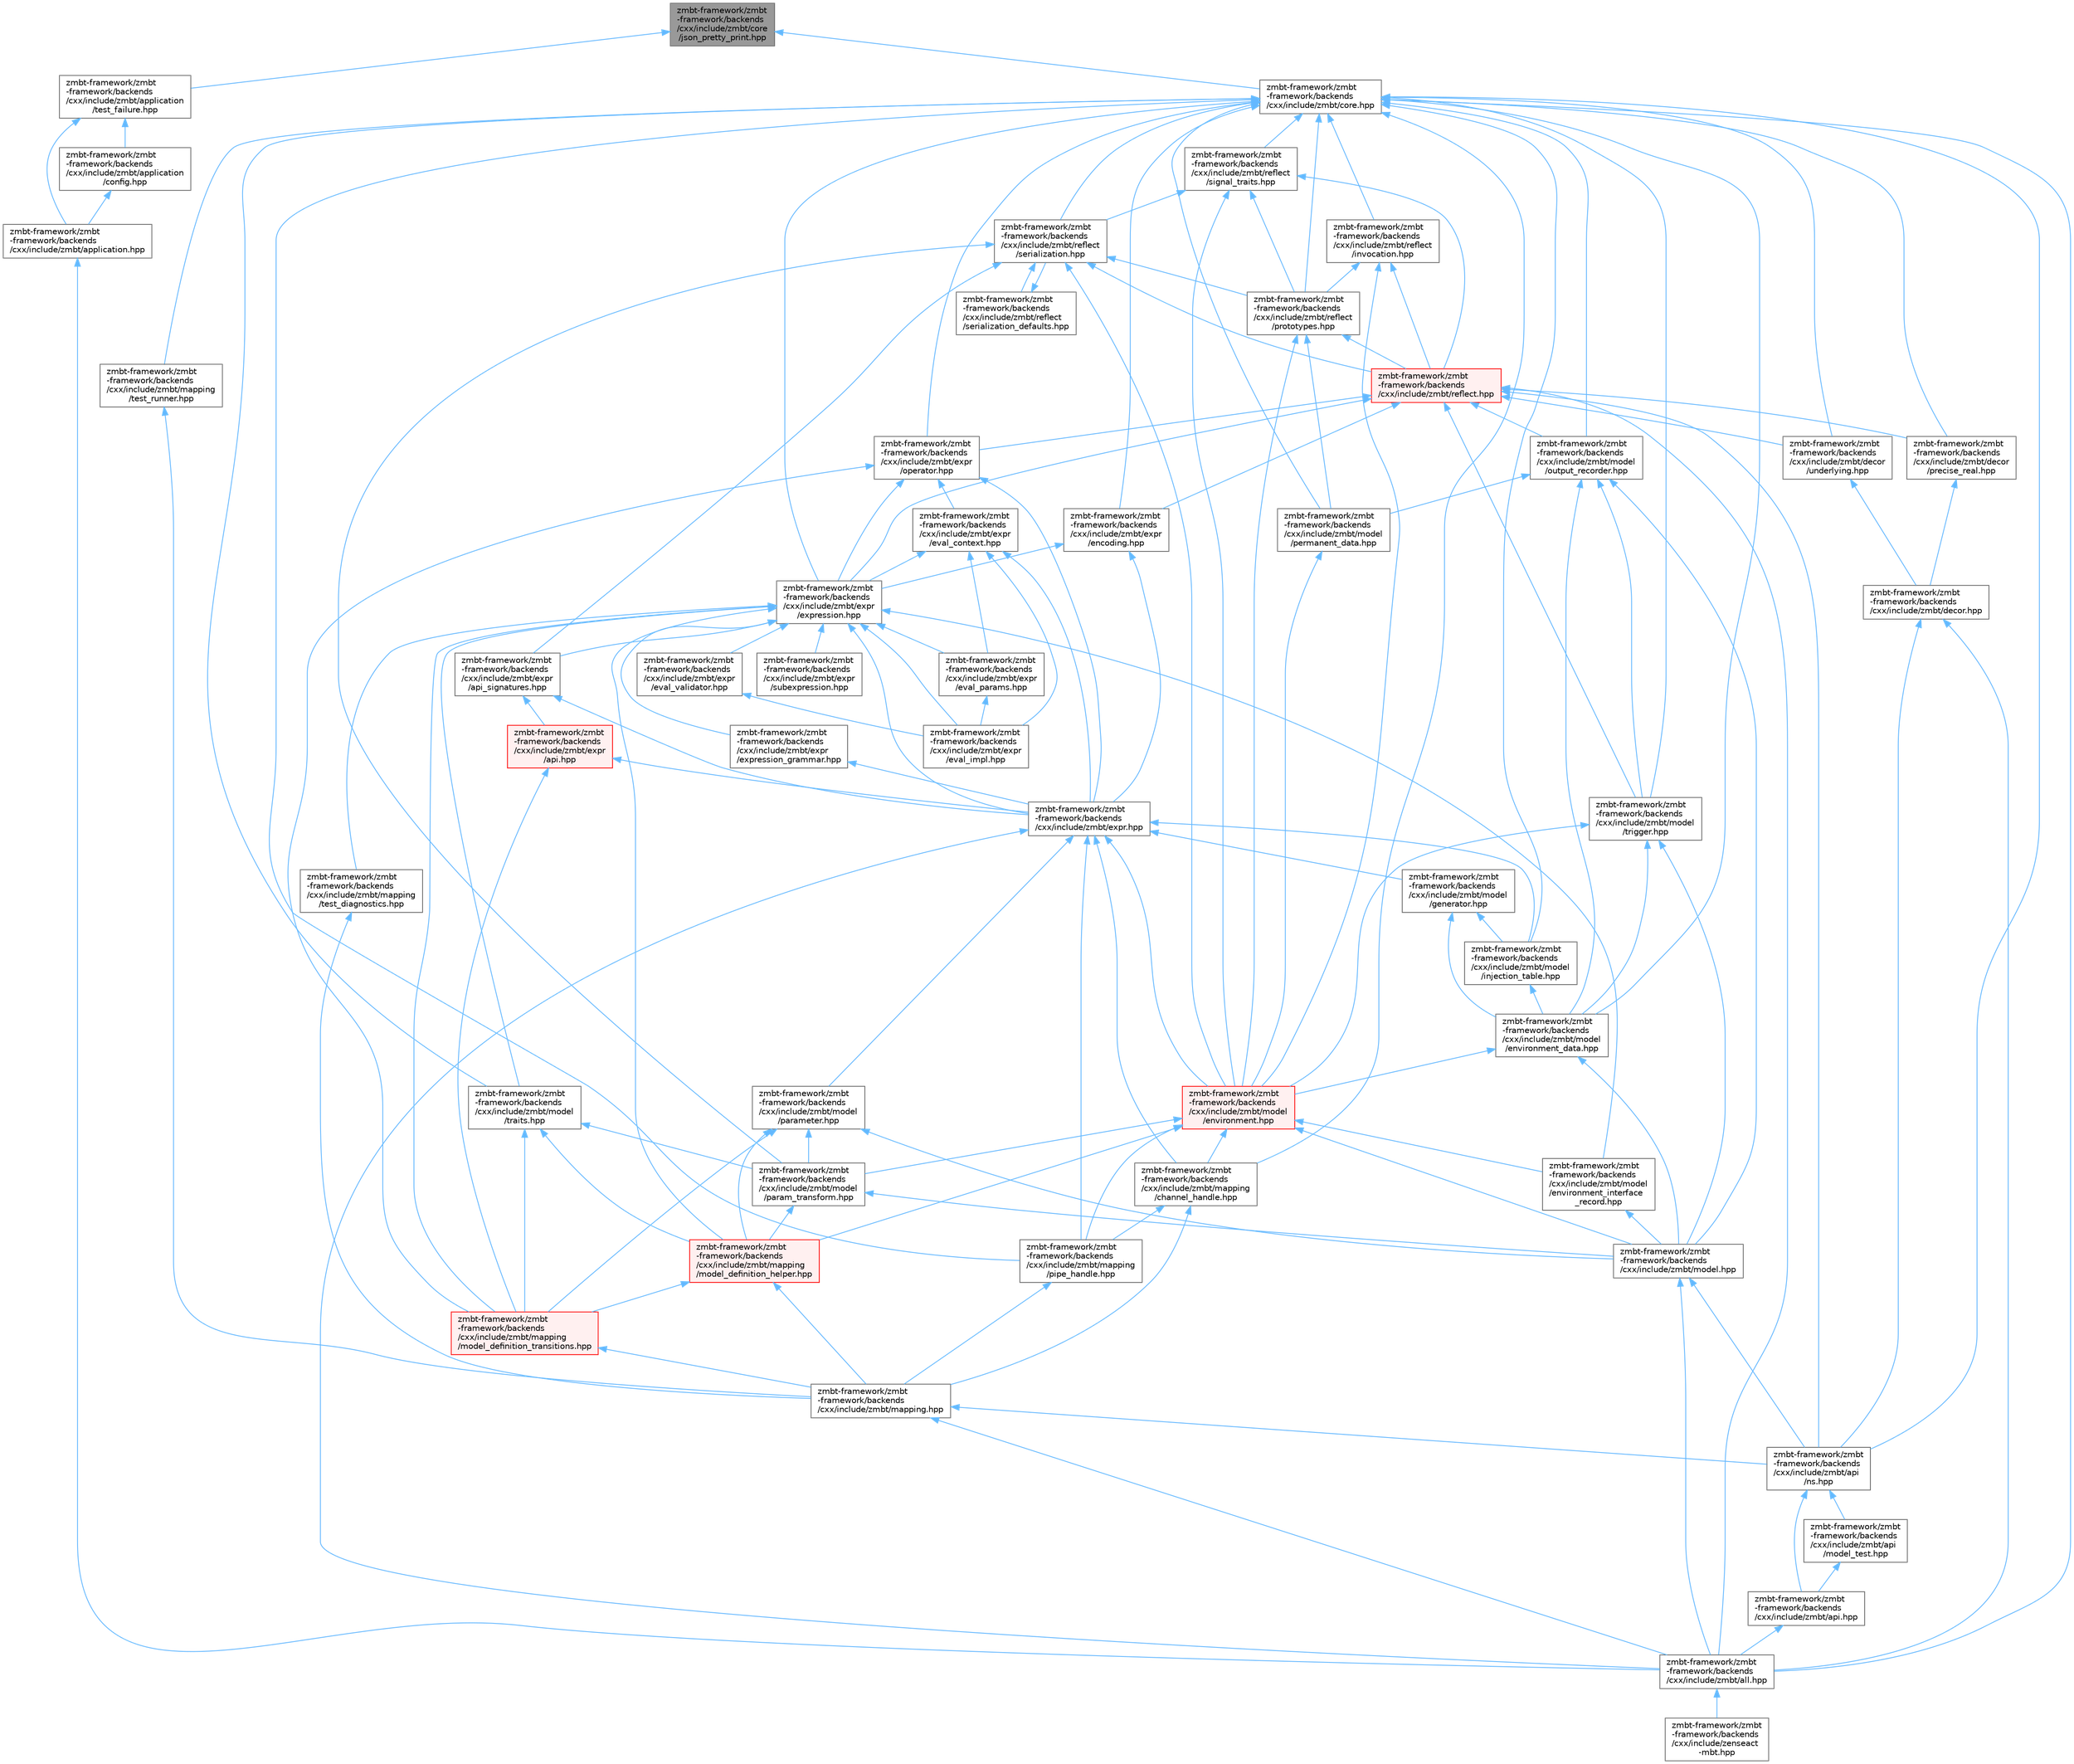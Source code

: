 digraph "zmbt-framework/zmbt-framework/backends/cxx/include/zmbt/core/json_pretty_print.hpp"
{
 // LATEX_PDF_SIZE
  bgcolor="transparent";
  edge [fontname=Helvetica,fontsize=10,labelfontname=Helvetica,labelfontsize=10];
  node [fontname=Helvetica,fontsize=10,shape=box,height=0.2,width=0.4];
  Node1 [id="Node000001",label="zmbt-framework/zmbt\l-framework/backends\l/cxx/include/zmbt/core\l/json_pretty_print.hpp",height=0.2,width=0.4,color="gray40", fillcolor="grey60", style="filled", fontcolor="black",tooltip=" "];
  Node1 -> Node2 [id="edge1_Node000001_Node000002",dir="back",color="steelblue1",style="solid",tooltip=" "];
  Node2 [id="Node000002",label="zmbt-framework/zmbt\l-framework/backends\l/cxx/include/zmbt/application\l/test_failure.hpp",height=0.2,width=0.4,color="grey40", fillcolor="white", style="filled",URL="$test__failure_8hpp.html",tooltip=" "];
  Node2 -> Node3 [id="edge2_Node000002_Node000003",dir="back",color="steelblue1",style="solid",tooltip=" "];
  Node3 [id="Node000003",label="zmbt-framework/zmbt\l-framework/backends\l/cxx/include/zmbt/application.hpp",height=0.2,width=0.4,color="grey40", fillcolor="white", style="filled",URL="$application_8hpp.html",tooltip=" "];
  Node3 -> Node4 [id="edge3_Node000003_Node000004",dir="back",color="steelblue1",style="solid",tooltip=" "];
  Node4 [id="Node000004",label="zmbt-framework/zmbt\l-framework/backends\l/cxx/include/zmbt/all.hpp",height=0.2,width=0.4,color="grey40", fillcolor="white", style="filled",URL="$all_8hpp.html",tooltip=" "];
  Node4 -> Node5 [id="edge4_Node000004_Node000005",dir="back",color="steelblue1",style="solid",tooltip=" "];
  Node5 [id="Node000005",label="zmbt-framework/zmbt\l-framework/backends\l/cxx/include/zenseact\l-mbt.hpp",height=0.2,width=0.4,color="grey40", fillcolor="white", style="filled",URL="$zenseact-mbt_8hpp.html",tooltip=" "];
  Node2 -> Node6 [id="edge5_Node000002_Node000006",dir="back",color="steelblue1",style="solid",tooltip=" "];
  Node6 [id="Node000006",label="zmbt-framework/zmbt\l-framework/backends\l/cxx/include/zmbt/application\l/config.hpp",height=0.2,width=0.4,color="grey40", fillcolor="white", style="filled",URL="$config_8hpp.html",tooltip=" "];
  Node6 -> Node3 [id="edge6_Node000006_Node000003",dir="back",color="steelblue1",style="solid",tooltip=" "];
  Node1 -> Node7 [id="edge7_Node000001_Node000007",dir="back",color="steelblue1",style="solid",tooltip=" "];
  Node7 [id="Node000007",label="zmbt-framework/zmbt\l-framework/backends\l/cxx/include/zmbt/core.hpp",height=0.2,width=0.4,color="grey40", fillcolor="white", style="filled",URL="$core_8hpp.html",tooltip=" "];
  Node7 -> Node4 [id="edge8_Node000007_Node000004",dir="back",color="steelblue1",style="solid",tooltip=" "];
  Node7 -> Node8 [id="edge9_Node000007_Node000008",dir="back",color="steelblue1",style="solid",tooltip=" "];
  Node8 [id="Node000008",label="zmbt-framework/zmbt\l-framework/backends\l/cxx/include/zmbt/api\l/ns.hpp",height=0.2,width=0.4,color="grey40", fillcolor="white", style="filled",URL="$ns_8hpp.html",tooltip=" "];
  Node8 -> Node9 [id="edge10_Node000008_Node000009",dir="back",color="steelblue1",style="solid",tooltip=" "];
  Node9 [id="Node000009",label="zmbt-framework/zmbt\l-framework/backends\l/cxx/include/zmbt/api.hpp",height=0.2,width=0.4,color="grey40", fillcolor="white", style="filled",URL="$api_8hpp.html",tooltip=" "];
  Node9 -> Node4 [id="edge11_Node000009_Node000004",dir="back",color="steelblue1",style="solid",tooltip=" "];
  Node8 -> Node10 [id="edge12_Node000008_Node000010",dir="back",color="steelblue1",style="solid",tooltip=" "];
  Node10 [id="Node000010",label="zmbt-framework/zmbt\l-framework/backends\l/cxx/include/zmbt/api\l/model_test.hpp",height=0.2,width=0.4,color="grey40", fillcolor="white", style="filled",URL="$model__test_8hpp.html",tooltip=" "];
  Node10 -> Node9 [id="edge13_Node000010_Node000009",dir="back",color="steelblue1",style="solid",tooltip=" "];
  Node7 -> Node11 [id="edge14_Node000007_Node000011",dir="back",color="steelblue1",style="solid",tooltip=" "];
  Node11 [id="Node000011",label="zmbt-framework/zmbt\l-framework/backends\l/cxx/include/zmbt/decor\l/precise_real.hpp",height=0.2,width=0.4,color="grey40", fillcolor="white", style="filled",URL="$precise__real_8hpp.html",tooltip=" "];
  Node11 -> Node12 [id="edge15_Node000011_Node000012",dir="back",color="steelblue1",style="solid",tooltip=" "];
  Node12 [id="Node000012",label="zmbt-framework/zmbt\l-framework/backends\l/cxx/include/zmbt/decor.hpp",height=0.2,width=0.4,color="grey40", fillcolor="white", style="filled",URL="$decor_8hpp.html",tooltip=" "];
  Node12 -> Node4 [id="edge16_Node000012_Node000004",dir="back",color="steelblue1",style="solid",tooltip=" "];
  Node12 -> Node8 [id="edge17_Node000012_Node000008",dir="back",color="steelblue1",style="solid",tooltip=" "];
  Node7 -> Node13 [id="edge18_Node000007_Node000013",dir="back",color="steelblue1",style="solid",tooltip=" "];
  Node13 [id="Node000013",label="zmbt-framework/zmbt\l-framework/backends\l/cxx/include/zmbt/decor\l/underlying.hpp",height=0.2,width=0.4,color="grey40", fillcolor="white", style="filled",URL="$underlying_8hpp.html",tooltip=" "];
  Node13 -> Node12 [id="edge19_Node000013_Node000012",dir="back",color="steelblue1",style="solid",tooltip=" "];
  Node7 -> Node14 [id="edge20_Node000007_Node000014",dir="back",color="steelblue1",style="solid",tooltip=" "];
  Node14 [id="Node000014",label="zmbt-framework/zmbt\l-framework/backends\l/cxx/include/zmbt/expr\l/encoding.hpp",height=0.2,width=0.4,color="grey40", fillcolor="white", style="filled",URL="$encoding_8hpp.html",tooltip=" "];
  Node14 -> Node15 [id="edge21_Node000014_Node000015",dir="back",color="steelblue1",style="solid",tooltip=" "];
  Node15 [id="Node000015",label="zmbt-framework/zmbt\l-framework/backends\l/cxx/include/zmbt/expr.hpp",height=0.2,width=0.4,color="grey40", fillcolor="white", style="filled",URL="$expr_8hpp.html",tooltip=" "];
  Node15 -> Node4 [id="edge22_Node000015_Node000004",dir="back",color="steelblue1",style="solid",tooltip=" "];
  Node15 -> Node16 [id="edge23_Node000015_Node000016",dir="back",color="steelblue1",style="solid",tooltip=" "];
  Node16 [id="Node000016",label="zmbt-framework/zmbt\l-framework/backends\l/cxx/include/zmbt/mapping\l/channel_handle.hpp",height=0.2,width=0.4,color="grey40", fillcolor="white", style="filled",URL="$channel__handle_8hpp.html",tooltip=" "];
  Node16 -> Node17 [id="edge24_Node000016_Node000017",dir="back",color="steelblue1",style="solid",tooltip=" "];
  Node17 [id="Node000017",label="zmbt-framework/zmbt\l-framework/backends\l/cxx/include/zmbt/mapping.hpp",height=0.2,width=0.4,color="grey40", fillcolor="white", style="filled",URL="$mapping_8hpp.html",tooltip=" "];
  Node17 -> Node4 [id="edge25_Node000017_Node000004",dir="back",color="steelblue1",style="solid",tooltip=" "];
  Node17 -> Node8 [id="edge26_Node000017_Node000008",dir="back",color="steelblue1",style="solid",tooltip=" "];
  Node16 -> Node18 [id="edge27_Node000016_Node000018",dir="back",color="steelblue1",style="solid",tooltip=" "];
  Node18 [id="Node000018",label="zmbt-framework/zmbt\l-framework/backends\l/cxx/include/zmbt/mapping\l/pipe_handle.hpp",height=0.2,width=0.4,color="grey40", fillcolor="white", style="filled",URL="$pipe__handle_8hpp.html",tooltip=" "];
  Node18 -> Node17 [id="edge28_Node000018_Node000017",dir="back",color="steelblue1",style="solid",tooltip=" "];
  Node15 -> Node18 [id="edge29_Node000015_Node000018",dir="back",color="steelblue1",style="solid",tooltip=" "];
  Node15 -> Node19 [id="edge30_Node000015_Node000019",dir="back",color="steelblue1",style="solid",tooltip=" "];
  Node19 [id="Node000019",label="zmbt-framework/zmbt\l-framework/backends\l/cxx/include/zmbt/model\l/environment.hpp",height=0.2,width=0.4,color="red", fillcolor="#FFF0F0", style="filled",URL="$environment_8hpp.html",tooltip=" "];
  Node19 -> Node16 [id="edge31_Node000019_Node000016",dir="back",color="steelblue1",style="solid",tooltip=" "];
  Node19 -> Node20 [id="edge32_Node000019_Node000020",dir="back",color="steelblue1",style="solid",tooltip=" "];
  Node20 [id="Node000020",label="zmbt-framework/zmbt\l-framework/backends\l/cxx/include/zmbt/mapping\l/model_definition_helper.hpp",height=0.2,width=0.4,color="red", fillcolor="#FFF0F0", style="filled",URL="$model__definition__helper_8hpp.html",tooltip=" "];
  Node20 -> Node17 [id="edge33_Node000020_Node000017",dir="back",color="steelblue1",style="solid",tooltip=" "];
  Node20 -> Node25 [id="edge34_Node000020_Node000025",dir="back",color="steelblue1",style="solid",tooltip=" "];
  Node25 [id="Node000025",label="zmbt-framework/zmbt\l-framework/backends\l/cxx/include/zmbt/mapping\l/model_definition_transitions.hpp",height=0.2,width=0.4,color="red", fillcolor="#FFF0F0", style="filled",URL="$model__definition__transitions_8hpp.html",tooltip=" "];
  Node25 -> Node17 [id="edge35_Node000025_Node000017",dir="back",color="steelblue1",style="solid",tooltip=" "];
  Node19 -> Node18 [id="edge36_Node000019_Node000018",dir="back",color="steelblue1",style="solid",tooltip=" "];
  Node19 -> Node27 [id="edge37_Node000019_Node000027",dir="back",color="steelblue1",style="solid",tooltip=" "];
  Node27 [id="Node000027",label="zmbt-framework/zmbt\l-framework/backends\l/cxx/include/zmbt/model.hpp",height=0.2,width=0.4,color="grey40", fillcolor="white", style="filled",URL="$model_8hpp.html",tooltip=" "];
  Node27 -> Node4 [id="edge38_Node000027_Node000004",dir="back",color="steelblue1",style="solid",tooltip=" "];
  Node27 -> Node8 [id="edge39_Node000027_Node000008",dir="back",color="steelblue1",style="solid",tooltip=" "];
  Node19 -> Node28 [id="edge40_Node000019_Node000028",dir="back",color="steelblue1",style="solid",tooltip=" "];
  Node28 [id="Node000028",label="zmbt-framework/zmbt\l-framework/backends\l/cxx/include/zmbt/model\l/environment_interface\l_record.hpp",height=0.2,width=0.4,color="grey40", fillcolor="white", style="filled",URL="$environment__interface__record_8hpp.html",tooltip=" "];
  Node28 -> Node27 [id="edge41_Node000028_Node000027",dir="back",color="steelblue1",style="solid",tooltip=" "];
  Node19 -> Node29 [id="edge42_Node000019_Node000029",dir="back",color="steelblue1",style="solid",tooltip=" "];
  Node29 [id="Node000029",label="zmbt-framework/zmbt\l-framework/backends\l/cxx/include/zmbt/model\l/param_transform.hpp",height=0.2,width=0.4,color="grey40", fillcolor="white", style="filled",URL="$param__transform_8hpp.html",tooltip=" "];
  Node29 -> Node20 [id="edge43_Node000029_Node000020",dir="back",color="steelblue1",style="solid",tooltip=" "];
  Node29 -> Node27 [id="edge44_Node000029_Node000027",dir="back",color="steelblue1",style="solid",tooltip=" "];
  Node15 -> Node30 [id="edge45_Node000015_Node000030",dir="back",color="steelblue1",style="solid",tooltip=" "];
  Node30 [id="Node000030",label="zmbt-framework/zmbt\l-framework/backends\l/cxx/include/zmbt/model\l/generator.hpp",height=0.2,width=0.4,color="grey40", fillcolor="white", style="filled",URL="$generator_8hpp.html",tooltip=" "];
  Node30 -> Node31 [id="edge46_Node000030_Node000031",dir="back",color="steelblue1",style="solid",tooltip=" "];
  Node31 [id="Node000031",label="zmbt-framework/zmbt\l-framework/backends\l/cxx/include/zmbt/model\l/environment_data.hpp",height=0.2,width=0.4,color="grey40", fillcolor="white", style="filled",URL="$environment__data_8hpp.html",tooltip=" "];
  Node31 -> Node27 [id="edge47_Node000031_Node000027",dir="back",color="steelblue1",style="solid",tooltip=" "];
  Node31 -> Node19 [id="edge48_Node000031_Node000019",dir="back",color="steelblue1",style="solid",tooltip=" "];
  Node30 -> Node32 [id="edge49_Node000030_Node000032",dir="back",color="steelblue1",style="solid",tooltip=" "];
  Node32 [id="Node000032",label="zmbt-framework/zmbt\l-framework/backends\l/cxx/include/zmbt/model\l/injection_table.hpp",height=0.2,width=0.4,color="grey40", fillcolor="white", style="filled",URL="$injection__table_8hpp.html",tooltip=" "];
  Node32 -> Node31 [id="edge50_Node000032_Node000031",dir="back",color="steelblue1",style="solid",tooltip=" "];
  Node15 -> Node32 [id="edge51_Node000015_Node000032",dir="back",color="steelblue1",style="solid",tooltip=" "];
  Node15 -> Node33 [id="edge52_Node000015_Node000033",dir="back",color="steelblue1",style="solid",tooltip=" "];
  Node33 [id="Node000033",label="zmbt-framework/zmbt\l-framework/backends\l/cxx/include/zmbt/model\l/parameter.hpp",height=0.2,width=0.4,color="grey40", fillcolor="white", style="filled",URL="$parameter_8hpp.html",tooltip=" "];
  Node33 -> Node20 [id="edge53_Node000033_Node000020",dir="back",color="steelblue1",style="solid",tooltip=" "];
  Node33 -> Node25 [id="edge54_Node000033_Node000025",dir="back",color="steelblue1",style="solid",tooltip=" "];
  Node33 -> Node27 [id="edge55_Node000033_Node000027",dir="back",color="steelblue1",style="solid",tooltip=" "];
  Node33 -> Node29 [id="edge56_Node000033_Node000029",dir="back",color="steelblue1",style="solid",tooltip=" "];
  Node14 -> Node34 [id="edge57_Node000014_Node000034",dir="back",color="steelblue1",style="solid",tooltip=" "];
  Node34 [id="Node000034",label="zmbt-framework/zmbt\l-framework/backends\l/cxx/include/zmbt/expr\l/expression.hpp",height=0.2,width=0.4,color="grey40", fillcolor="white", style="filled",URL="$expression_8hpp.html",tooltip=" "];
  Node34 -> Node15 [id="edge58_Node000034_Node000015",dir="back",color="steelblue1",style="solid",tooltip=" "];
  Node34 -> Node35 [id="edge59_Node000034_Node000035",dir="back",color="steelblue1",style="solid",tooltip=" "];
  Node35 [id="Node000035",label="zmbt-framework/zmbt\l-framework/backends\l/cxx/include/zmbt/expr\l/api_signatures.hpp",height=0.2,width=0.4,color="grey40", fillcolor="white", style="filled",URL="$api__signatures_8hpp.html",tooltip=" "];
  Node35 -> Node15 [id="edge60_Node000035_Node000015",dir="back",color="steelblue1",style="solid",tooltip=" "];
  Node35 -> Node36 [id="edge61_Node000035_Node000036",dir="back",color="steelblue1",style="solid",tooltip=" "];
  Node36 [id="Node000036",label="zmbt-framework/zmbt\l-framework/backends\l/cxx/include/zmbt/expr\l/api.hpp",height=0.2,width=0.4,color="red", fillcolor="#FFF0F0", style="filled",URL="$expr_2api_8hpp.html",tooltip=" "];
  Node36 -> Node15 [id="edge62_Node000036_Node000015",dir="back",color="steelblue1",style="solid",tooltip=" "];
  Node36 -> Node25 [id="edge63_Node000036_Node000025",dir="back",color="steelblue1",style="solid",tooltip=" "];
  Node34 -> Node37 [id="edge64_Node000034_Node000037",dir="back",color="steelblue1",style="solid",tooltip=" "];
  Node37 [id="Node000037",label="zmbt-framework/zmbt\l-framework/backends\l/cxx/include/zmbt/expr\l/eval_impl.hpp",height=0.2,width=0.4,color="grey40", fillcolor="white", style="filled",URL="$eval__impl_8hpp.html",tooltip=" "];
  Node34 -> Node38 [id="edge65_Node000034_Node000038",dir="back",color="steelblue1",style="solid",tooltip=" "];
  Node38 [id="Node000038",label="zmbt-framework/zmbt\l-framework/backends\l/cxx/include/zmbt/expr\l/eval_params.hpp",height=0.2,width=0.4,color="grey40", fillcolor="white", style="filled",URL="$eval__params_8hpp.html",tooltip=" "];
  Node38 -> Node37 [id="edge66_Node000038_Node000037",dir="back",color="steelblue1",style="solid",tooltip=" "];
  Node34 -> Node39 [id="edge67_Node000034_Node000039",dir="back",color="steelblue1",style="solid",tooltip=" "];
  Node39 [id="Node000039",label="zmbt-framework/zmbt\l-framework/backends\l/cxx/include/zmbt/expr\l/eval_validator.hpp",height=0.2,width=0.4,color="grey40", fillcolor="white", style="filled",URL="$eval__validator_8hpp.html",tooltip=" "];
  Node39 -> Node37 [id="edge68_Node000039_Node000037",dir="back",color="steelblue1",style="solid",tooltip=" "];
  Node34 -> Node40 [id="edge69_Node000034_Node000040",dir="back",color="steelblue1",style="solid",tooltip=" "];
  Node40 [id="Node000040",label="zmbt-framework/zmbt\l-framework/backends\l/cxx/include/zmbt/expr\l/expression_grammar.hpp",height=0.2,width=0.4,color="grey40", fillcolor="white", style="filled",URL="$expression__grammar_8hpp.html",tooltip=" "];
  Node40 -> Node15 [id="edge70_Node000040_Node000015",dir="back",color="steelblue1",style="solid",tooltip=" "];
  Node34 -> Node41 [id="edge71_Node000034_Node000041",dir="back",color="steelblue1",style="solid",tooltip=" "];
  Node41 [id="Node000041",label="zmbt-framework/zmbt\l-framework/backends\l/cxx/include/zmbt/expr\l/subexpression.hpp",height=0.2,width=0.4,color="grey40", fillcolor="white", style="filled",URL="$subexpression_8hpp.html",tooltip=" "];
  Node34 -> Node20 [id="edge72_Node000034_Node000020",dir="back",color="steelblue1",style="solid",tooltip=" "];
  Node34 -> Node25 [id="edge73_Node000034_Node000025",dir="back",color="steelblue1",style="solid",tooltip=" "];
  Node34 -> Node42 [id="edge74_Node000034_Node000042",dir="back",color="steelblue1",style="solid",tooltip=" "];
  Node42 [id="Node000042",label="zmbt-framework/zmbt\l-framework/backends\l/cxx/include/zmbt/mapping\l/test_diagnostics.hpp",height=0.2,width=0.4,color="grey40", fillcolor="white", style="filled",URL="$test__diagnostics_8hpp.html",tooltip=" "];
  Node42 -> Node17 [id="edge75_Node000042_Node000017",dir="back",color="steelblue1",style="solid",tooltip=" "];
  Node34 -> Node28 [id="edge76_Node000034_Node000028",dir="back",color="steelblue1",style="solid",tooltip=" "];
  Node34 -> Node43 [id="edge77_Node000034_Node000043",dir="back",color="steelblue1",style="solid",tooltip=" "];
  Node43 [id="Node000043",label="zmbt-framework/zmbt\l-framework/backends\l/cxx/include/zmbt/model\l/traits.hpp",height=0.2,width=0.4,color="grey40", fillcolor="white", style="filled",URL="$traits_8hpp.html",tooltip=" "];
  Node43 -> Node20 [id="edge78_Node000043_Node000020",dir="back",color="steelblue1",style="solid",tooltip=" "];
  Node43 -> Node25 [id="edge79_Node000043_Node000025",dir="back",color="steelblue1",style="solid",tooltip=" "];
  Node43 -> Node29 [id="edge80_Node000043_Node000029",dir="back",color="steelblue1",style="solid",tooltip=" "];
  Node7 -> Node34 [id="edge81_Node000007_Node000034",dir="back",color="steelblue1",style="solid",tooltip=" "];
  Node7 -> Node44 [id="edge82_Node000007_Node000044",dir="back",color="steelblue1",style="solid",tooltip=" "];
  Node44 [id="Node000044",label="zmbt-framework/zmbt\l-framework/backends\l/cxx/include/zmbt/expr\l/operator.hpp",height=0.2,width=0.4,color="grey40", fillcolor="white", style="filled",URL="$operator_8hpp.html",tooltip=" "];
  Node44 -> Node15 [id="edge83_Node000044_Node000015",dir="back",color="steelblue1",style="solid",tooltip=" "];
  Node44 -> Node45 [id="edge84_Node000044_Node000045",dir="back",color="steelblue1",style="solid",tooltip=" "];
  Node45 [id="Node000045",label="zmbt-framework/zmbt\l-framework/backends\l/cxx/include/zmbt/expr\l/eval_context.hpp",height=0.2,width=0.4,color="grey40", fillcolor="white", style="filled",URL="$eval__context_8hpp.html",tooltip=" "];
  Node45 -> Node15 [id="edge85_Node000045_Node000015",dir="back",color="steelblue1",style="solid",tooltip=" "];
  Node45 -> Node37 [id="edge86_Node000045_Node000037",dir="back",color="steelblue1",style="solid",tooltip=" "];
  Node45 -> Node38 [id="edge87_Node000045_Node000038",dir="back",color="steelblue1",style="solid",tooltip=" "];
  Node45 -> Node34 [id="edge88_Node000045_Node000034",dir="back",color="steelblue1",style="solid",tooltip=" "];
  Node44 -> Node34 [id="edge89_Node000044_Node000034",dir="back",color="steelblue1",style="solid",tooltip=" "];
  Node44 -> Node25 [id="edge90_Node000044_Node000025",dir="back",color="steelblue1",style="solid",tooltip=" "];
  Node7 -> Node16 [id="edge91_Node000007_Node000016",dir="back",color="steelblue1",style="solid",tooltip=" "];
  Node7 -> Node18 [id="edge92_Node000007_Node000018",dir="back",color="steelblue1",style="solid",tooltip=" "];
  Node7 -> Node46 [id="edge93_Node000007_Node000046",dir="back",color="steelblue1",style="solid",tooltip=" "];
  Node46 [id="Node000046",label="zmbt-framework/zmbt\l-framework/backends\l/cxx/include/zmbt/mapping\l/test_runner.hpp",height=0.2,width=0.4,color="grey40", fillcolor="white", style="filled",URL="$test__runner_8hpp.html",tooltip=" "];
  Node46 -> Node17 [id="edge94_Node000046_Node000017",dir="back",color="steelblue1",style="solid",tooltip=" "];
  Node7 -> Node31 [id="edge95_Node000007_Node000031",dir="back",color="steelblue1",style="solid",tooltip=" "];
  Node7 -> Node32 [id="edge96_Node000007_Node000032",dir="back",color="steelblue1",style="solid",tooltip=" "];
  Node7 -> Node47 [id="edge97_Node000007_Node000047",dir="back",color="steelblue1",style="solid",tooltip=" "];
  Node47 [id="Node000047",label="zmbt-framework/zmbt\l-framework/backends\l/cxx/include/zmbt/model\l/output_recorder.hpp",height=0.2,width=0.4,color="grey40", fillcolor="white", style="filled",URL="$output__recorder_8hpp.html",tooltip=" "];
  Node47 -> Node27 [id="edge98_Node000047_Node000027",dir="back",color="steelblue1",style="solid",tooltip=" "];
  Node47 -> Node31 [id="edge99_Node000047_Node000031",dir="back",color="steelblue1",style="solid",tooltip=" "];
  Node47 -> Node48 [id="edge100_Node000047_Node000048",dir="back",color="steelblue1",style="solid",tooltip=" "];
  Node48 [id="Node000048",label="zmbt-framework/zmbt\l-framework/backends\l/cxx/include/zmbt/model\l/permanent_data.hpp",height=0.2,width=0.4,color="grey40", fillcolor="white", style="filled",URL="$permanent__data_8hpp.html",tooltip=" "];
  Node48 -> Node19 [id="edge101_Node000048_Node000019",dir="back",color="steelblue1",style="solid",tooltip=" "];
  Node47 -> Node49 [id="edge102_Node000047_Node000049",dir="back",color="steelblue1",style="solid",tooltip=" "];
  Node49 [id="Node000049",label="zmbt-framework/zmbt\l-framework/backends\l/cxx/include/zmbt/model\l/trigger.hpp",height=0.2,width=0.4,color="grey40", fillcolor="white", style="filled",URL="$trigger_8hpp.html",tooltip=" "];
  Node49 -> Node27 [id="edge103_Node000049_Node000027",dir="back",color="steelblue1",style="solid",tooltip=" "];
  Node49 -> Node19 [id="edge104_Node000049_Node000019",dir="back",color="steelblue1",style="solid",tooltip=" "];
  Node49 -> Node31 [id="edge105_Node000049_Node000031",dir="back",color="steelblue1",style="solid",tooltip=" "];
  Node7 -> Node48 [id="edge106_Node000007_Node000048",dir="back",color="steelblue1",style="solid",tooltip=" "];
  Node7 -> Node43 [id="edge107_Node000007_Node000043",dir="back",color="steelblue1",style="solid",tooltip=" "];
  Node7 -> Node49 [id="edge108_Node000007_Node000049",dir="back",color="steelblue1",style="solid",tooltip=" "];
  Node7 -> Node50 [id="edge109_Node000007_Node000050",dir="back",color="steelblue1",style="solid",tooltip=" "];
  Node50 [id="Node000050",label="zmbt-framework/zmbt\l-framework/backends\l/cxx/include/zmbt/reflect\l/invocation.hpp",height=0.2,width=0.4,color="grey40", fillcolor="white", style="filled",URL="$invocation_8hpp.html",tooltip=" "];
  Node50 -> Node19 [id="edge110_Node000050_Node000019",dir="back",color="steelblue1",style="solid",tooltip=" "];
  Node50 -> Node51 [id="edge111_Node000050_Node000051",dir="back",color="steelblue1",style="solid",tooltip=" "];
  Node51 [id="Node000051",label="zmbt-framework/zmbt\l-framework/backends\l/cxx/include/zmbt/reflect.hpp",height=0.2,width=0.4,color="red", fillcolor="#FFF0F0", style="filled",URL="$reflect_8hpp.html",tooltip=" "];
  Node51 -> Node4 [id="edge112_Node000051_Node000004",dir="back",color="steelblue1",style="solid",tooltip=" "];
  Node51 -> Node8 [id="edge113_Node000051_Node000008",dir="back",color="steelblue1",style="solid",tooltip=" "];
  Node51 -> Node11 [id="edge114_Node000051_Node000011",dir="back",color="steelblue1",style="solid",tooltip=" "];
  Node51 -> Node13 [id="edge115_Node000051_Node000013",dir="back",color="steelblue1",style="solid",tooltip=" "];
  Node51 -> Node14 [id="edge116_Node000051_Node000014",dir="back",color="steelblue1",style="solid",tooltip=" "];
  Node51 -> Node34 [id="edge117_Node000051_Node000034",dir="back",color="steelblue1",style="solid",tooltip=" "];
  Node51 -> Node44 [id="edge118_Node000051_Node000044",dir="back",color="steelblue1",style="solid",tooltip=" "];
  Node51 -> Node47 [id="edge119_Node000051_Node000047",dir="back",color="steelblue1",style="solid",tooltip=" "];
  Node51 -> Node49 [id="edge120_Node000051_Node000049",dir="back",color="steelblue1",style="solid",tooltip=" "];
  Node50 -> Node58 [id="edge121_Node000050_Node000058",dir="back",color="steelblue1",style="solid",tooltip=" "];
  Node58 [id="Node000058",label="zmbt-framework/zmbt\l-framework/backends\l/cxx/include/zmbt/reflect\l/prototypes.hpp",height=0.2,width=0.4,color="grey40", fillcolor="white", style="filled",URL="$prototypes_8hpp.html",tooltip=" "];
  Node58 -> Node19 [id="edge122_Node000058_Node000019",dir="back",color="steelblue1",style="solid",tooltip=" "];
  Node58 -> Node48 [id="edge123_Node000058_Node000048",dir="back",color="steelblue1",style="solid",tooltip=" "];
  Node58 -> Node51 [id="edge124_Node000058_Node000051",dir="back",color="steelblue1",style="solid",tooltip=" "];
  Node7 -> Node58 [id="edge125_Node000007_Node000058",dir="back",color="steelblue1",style="solid",tooltip=" "];
  Node7 -> Node59 [id="edge126_Node000007_Node000059",dir="back",color="steelblue1",style="solid",tooltip=" "];
  Node59 [id="Node000059",label="zmbt-framework/zmbt\l-framework/backends\l/cxx/include/zmbt/reflect\l/serialization.hpp",height=0.2,width=0.4,color="grey40", fillcolor="white", style="filled",URL="$serialization_8hpp.html",tooltip=" "];
  Node59 -> Node35 [id="edge127_Node000059_Node000035",dir="back",color="steelblue1",style="solid",tooltip=" "];
  Node59 -> Node19 [id="edge128_Node000059_Node000019",dir="back",color="steelblue1",style="solid",tooltip=" "];
  Node59 -> Node29 [id="edge129_Node000059_Node000029",dir="back",color="steelblue1",style="solid",tooltip=" "];
  Node59 -> Node51 [id="edge130_Node000059_Node000051",dir="back",color="steelblue1",style="solid",tooltip=" "];
  Node59 -> Node58 [id="edge131_Node000059_Node000058",dir="back",color="steelblue1",style="solid",tooltip=" "];
  Node59 -> Node60 [id="edge132_Node000059_Node000060",dir="back",color="steelblue1",style="solid",tooltip=" "];
  Node60 [id="Node000060",label="zmbt-framework/zmbt\l-framework/backends\l/cxx/include/zmbt/reflect\l/serialization_defaults.hpp",height=0.2,width=0.4,color="grey40", fillcolor="white", style="filled",URL="$serialization__defaults_8hpp.html",tooltip=" "];
  Node60 -> Node59 [id="edge133_Node000060_Node000059",dir="back",color="steelblue1",style="solid",tooltip=" "];
  Node7 -> Node61 [id="edge134_Node000007_Node000061",dir="back",color="steelblue1",style="solid",tooltip=" "];
  Node61 [id="Node000061",label="zmbt-framework/zmbt\l-framework/backends\l/cxx/include/zmbt/reflect\l/signal_traits.hpp",height=0.2,width=0.4,color="grey40", fillcolor="white", style="filled",URL="$signal__traits_8hpp.html",tooltip=" "];
  Node61 -> Node19 [id="edge135_Node000061_Node000019",dir="back",color="steelblue1",style="solid",tooltip=" "];
  Node61 -> Node51 [id="edge136_Node000061_Node000051",dir="back",color="steelblue1",style="solid",tooltip=" "];
  Node61 -> Node58 [id="edge137_Node000061_Node000058",dir="back",color="steelblue1",style="solid",tooltip=" "];
  Node61 -> Node59 [id="edge138_Node000061_Node000059",dir="back",color="steelblue1",style="solid",tooltip=" "];
}
